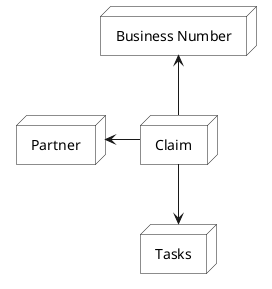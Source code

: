 @startuml
skinparam node {
    BackgroundColor light
    ArrowColor blue
}
skinparam note {
    BackgroundColor light
    BorderColor blue
}
node "Business Number" as bn
node "Partner" as pdv
node "Claim" as main
node "Tasks" as tasks

main -up-> bn
main -left-> pdv
main -down-> tasks
@enduml
